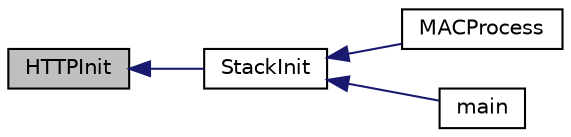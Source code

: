 digraph "HTTPInit"
{
  edge [fontname="Helvetica",fontsize="10",labelfontname="Helvetica",labelfontsize="10"];
  node [fontname="Helvetica",fontsize="10",shape=record];
  rankdir="LR";
  Node1 [label="HTTPInit",height=0.2,width=0.4,color="black", fillcolor="grey75", style="filled", fontcolor="black"];
  Node1 -> Node2 [dir="back",color="midnightblue",fontsize="10",style="solid",fontname="Helvetica"];
  Node2 [label="StackInit",height=0.2,width=0.4,color="black", fillcolor="white", style="filled",URL="$_stack_tsk_8c.html#af71915a2bb239ba8607e939c5943eb59"];
  Node2 -> Node3 [dir="back",color="midnightblue",fontsize="10",style="solid",fontname="Helvetica"];
  Node3 [label="MACProcess",height=0.2,width=0.4,color="black", fillcolor="white", style="filled",URL="$_w_f_mac_8c.html#a74c4ae494d118879a5d3798a74c3b905"];
  Node2 -> Node4 [dir="back",color="midnightblue",fontsize="10",style="solid",fontname="Helvetica"];
  Node4 [label="main",height=0.2,width=0.4,color="black", fillcolor="white", style="filled",URL="$_main_demo_8c.html#a6288eba0f8e8ad3ab1544ad731eb7667"];
}
